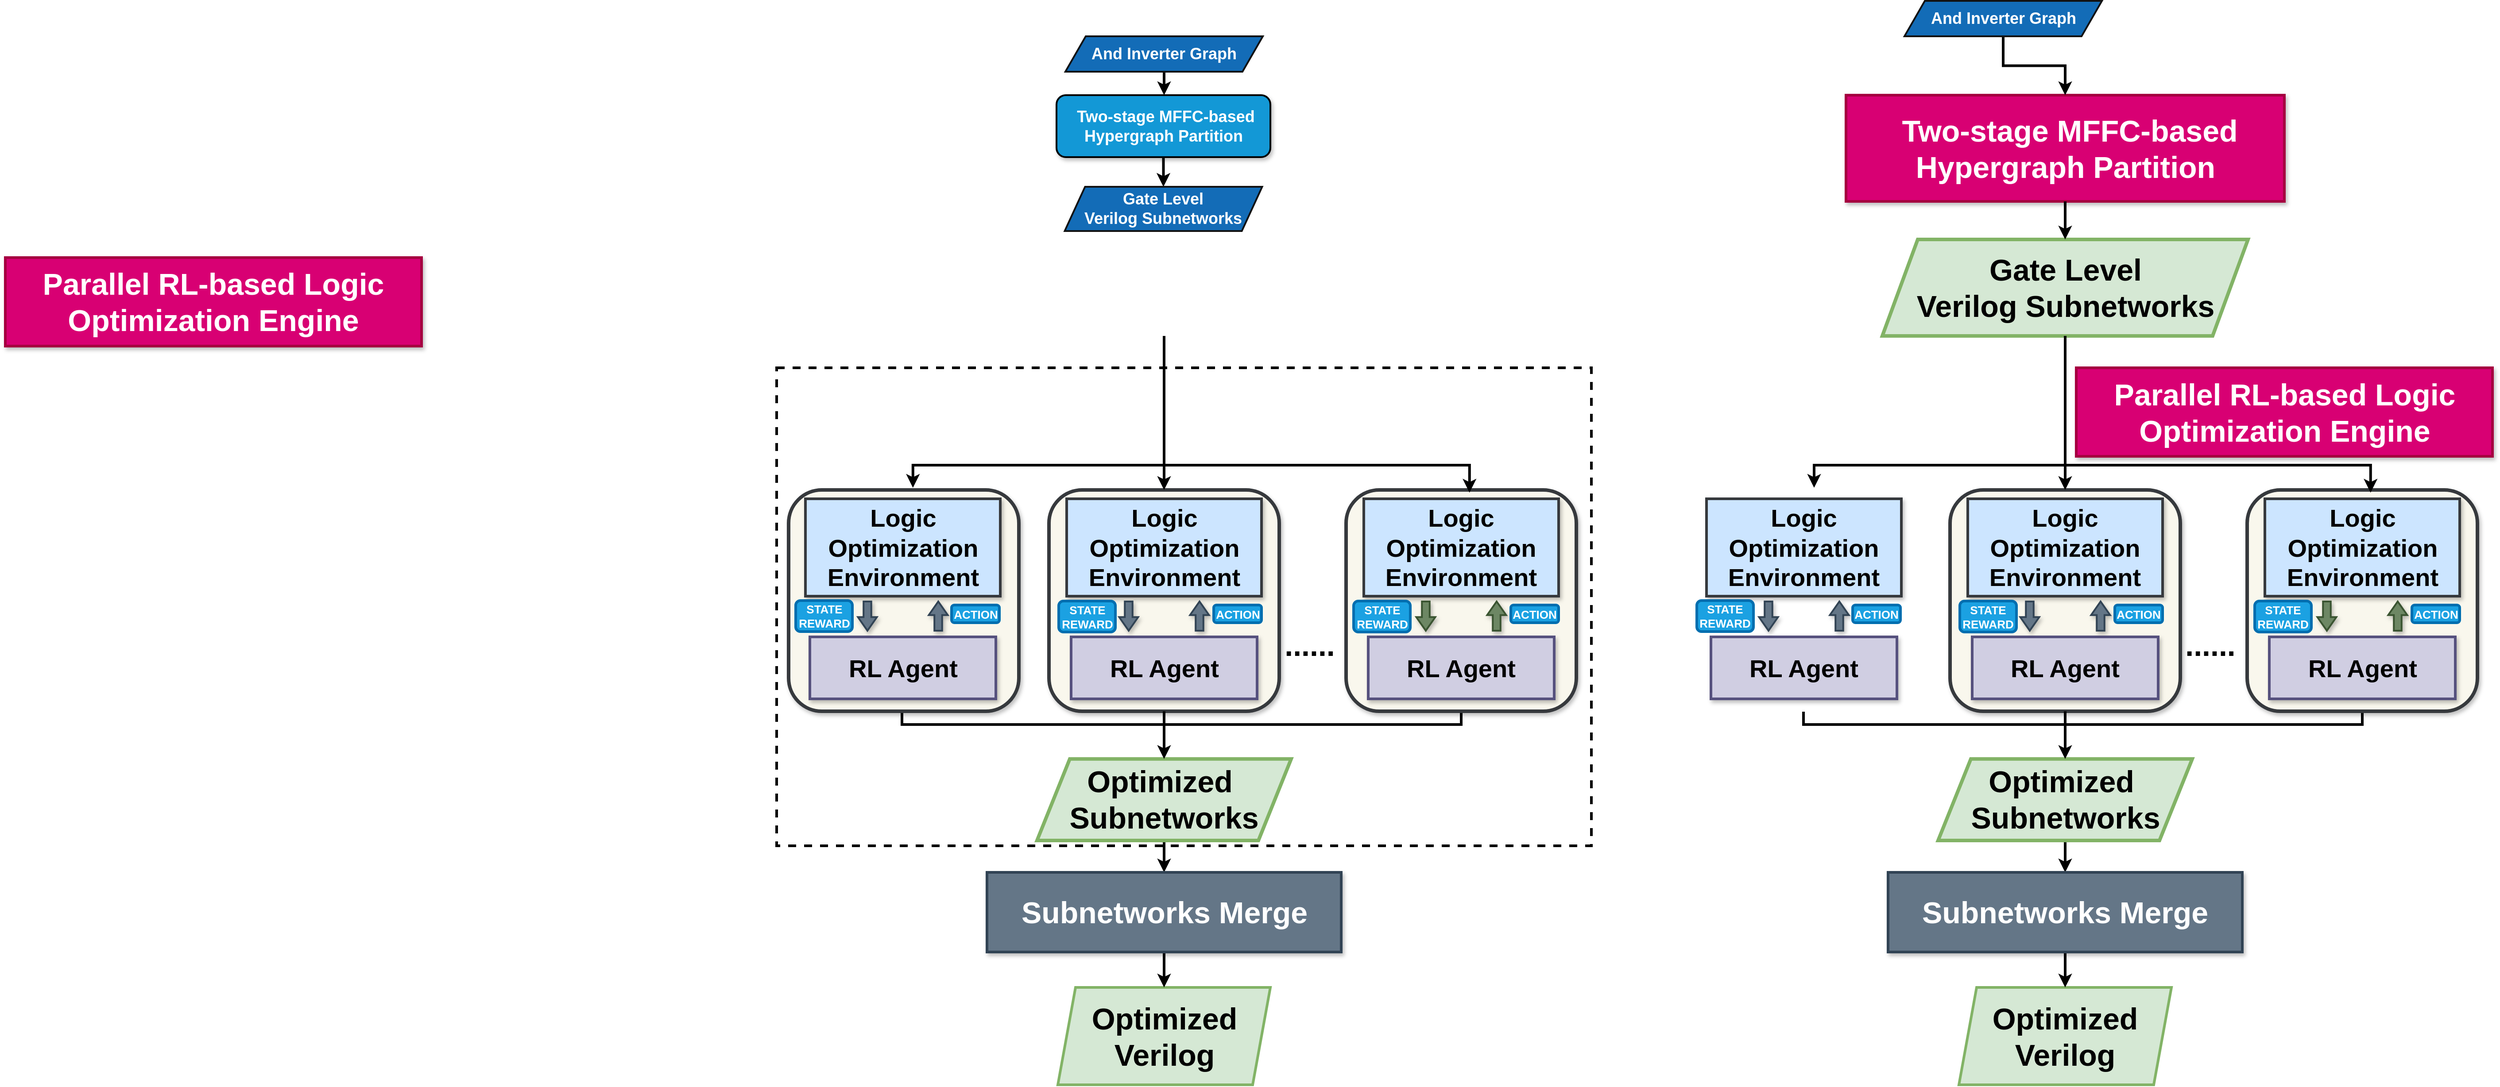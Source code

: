 <mxfile version="25.0.3">
  <diagram name="第 1 页" id="2leY5HMp6Ett028nWdfq">
    <mxGraphModel dx="5358" dy="3161" grid="1" gridSize="10" guides="1" tooltips="1" connect="1" arrows="1" fold="1" page="1" pageScale="1" pageWidth="1000" pageHeight="1300" math="0" shadow="0">
      <root>
        <mxCell id="0" />
        <mxCell id="1" parent="0" />
        <mxCell id="xTtSK3jkWQ4TyL-IIgwB-2" value="" style="rounded=0;whiteSpace=wrap;html=1;fillColor=none;strokeWidth=3;dashed=1;" parent="1" vertex="1">
          <mxGeometry x="-989" y="-815.5" width="920" height="540" as="geometry" />
        </mxCell>
        <mxCell id="dvFnTmYqKqfRrYYfjRXa-3" value="&lt;b style=&quot;font-size: 34px;&quot;&gt;Optimized Verilog&lt;/b&gt;" style="shape=parallelogram;perimeter=parallelogramPerimeter;whiteSpace=wrap;html=1;fixedSize=1;fillColor=#d5e8d4;strokeColor=#82b366;strokeWidth=3;" parent="1" vertex="1">
          <mxGeometry x="-671.5" y="-115.5" width="240" height="110" as="geometry" />
        </mxCell>
        <mxCell id="mWC_7gm0NGvsqLe8Leoa-31" value="" style="group;strokeWidth=4;" parent="1" vertex="1" connectable="0">
          <mxGeometry x="-681.5" y="-697.5" width="260" height="290" as="geometry" />
        </mxCell>
        <mxCell id="mWC_7gm0NGvsqLe8Leoa-32" value="" style="rounded=1;whiteSpace=wrap;html=1;strokeWidth=4;fillColor=#f9f7ed;strokeColor=#36393d;shadow=1;" parent="mWC_7gm0NGvsqLe8Leoa-31" vertex="1">
          <mxGeometry y="20" width="260" height="250" as="geometry" />
        </mxCell>
        <mxCell id="mWC_7gm0NGvsqLe8Leoa-33" value="&lt;font size=&quot;1&quot; style=&quot;&quot;&gt;&lt;b style=&quot;font-size: 28px;&quot;&gt;RL Agent&lt;/b&gt;&lt;/font&gt;" style="rounded=0;whiteSpace=wrap;html=1;fillColor=#d0cee2;strokeColor=#56517e;strokeWidth=3;shadow=1;" parent="mWC_7gm0NGvsqLe8Leoa-31" vertex="1">
          <mxGeometry x="25" y="186" width="210" height="70" as="geometry" />
        </mxCell>
        <mxCell id="mWC_7gm0NGvsqLe8Leoa-34" value="&lt;font size=&quot;1&quot; style=&quot;&quot;&gt;&lt;b style=&quot;font-size: 28px;&quot;&gt;Logic Optimization Environment&lt;/b&gt;&lt;/font&gt;" style="rounded=0;whiteSpace=wrap;html=1;fillColor=#cce5ff;strokeColor=#36393d;strokeWidth=3;shadow=1;" parent="mWC_7gm0NGvsqLe8Leoa-31" vertex="1">
          <mxGeometry x="20" y="30" width="220" height="110" as="geometry" />
        </mxCell>
        <mxCell id="mWC_7gm0NGvsqLe8Leoa-35" value="" style="shape=flexArrow;endArrow=classic;html=1;rounded=0;strokeWidth=2;endWidth=10.728;endSize=4.445;width=7.742;shadow=1;fillColor=#647687;strokeColor=#314354;" parent="mWC_7gm0NGvsqLe8Leoa-31" edge="1">
          <mxGeometry width="50" height="50" relative="1" as="geometry">
            <mxPoint x="90" y="145" as="sourcePoint" />
            <mxPoint x="90" y="180" as="targetPoint" />
          </mxGeometry>
        </mxCell>
        <mxCell id="mWC_7gm0NGvsqLe8Leoa-36" value="" style="shape=flexArrow;endArrow=classic;html=1;rounded=0;strokeWidth=2;endWidth=10.728;endSize=4.445;width=7.742;shadow=1;fillColor=#647687;strokeColor=#314354;" parent="mWC_7gm0NGvsqLe8Leoa-31" edge="1">
          <mxGeometry width="50" height="50" relative="1" as="geometry">
            <mxPoint x="170" y="180" as="sourcePoint" />
            <mxPoint x="170" y="145" as="targetPoint" />
          </mxGeometry>
        </mxCell>
        <mxCell id="xTtSK3jkWQ4TyL-IIgwB-56" value="&lt;b style=&quot;font-size: 13px;&quot;&gt;ACTION&lt;/b&gt;" style="rounded=1;whiteSpace=wrap;html=1;fontSize=13;fillColor=#1ba1e2;fontColor=#ffffff;strokeColor=#006EAF;strokeWidth=3;" parent="mWC_7gm0NGvsqLe8Leoa-31" vertex="1">
          <mxGeometry x="186" y="150" width="54" height="20" as="geometry" />
        </mxCell>
        <mxCell id="xTtSK3jkWQ4TyL-IIgwB-59" value="&lt;b style=&quot;font-size: 13px;&quot;&gt;STATE&lt;/b&gt;&lt;div&gt;&lt;b style=&quot;font-size: 13px;&quot;&gt;REWARD&lt;/b&gt;&lt;/div&gt;" style="rounded=1;whiteSpace=wrap;html=1;fontSize=13;fillColor=#1ba1e2;fontColor=#ffffff;strokeColor=#006EAF;strokeWidth=3;" parent="mWC_7gm0NGvsqLe8Leoa-31" vertex="1">
          <mxGeometry x="11" y="145.5" width="64" height="35" as="geometry" />
        </mxCell>
        <mxCell id="mWC_7gm0NGvsqLe8Leoa-37" value="" style="group;strokeWidth=4;" parent="1" vertex="1" connectable="0">
          <mxGeometry x="-346" y="-697.5" width="260" height="290" as="geometry" />
        </mxCell>
        <mxCell id="xTtSK3jkWQ4TyL-IIgwB-50" style="edgeStyle=orthogonalEdgeStyle;rounded=0;orthogonalLoop=1;jettySize=auto;html=1;endArrow=none;endFill=0;strokeWidth=3;" parent="mWC_7gm0NGvsqLe8Leoa-37" source="mWC_7gm0NGvsqLe8Leoa-38" edge="1">
          <mxGeometry relative="1" as="geometry">
            <mxPoint x="-239.5" y="285" as="targetPoint" />
            <Array as="points">
              <mxPoint x="130" y="285" />
              <mxPoint x="-239" y="285" />
            </Array>
          </mxGeometry>
        </mxCell>
        <mxCell id="mWC_7gm0NGvsqLe8Leoa-38" value="" style="rounded=1;whiteSpace=wrap;html=1;strokeWidth=4;fillColor=#f9f7ed;strokeColor=#36393d;shadow=1;" parent="mWC_7gm0NGvsqLe8Leoa-37" vertex="1">
          <mxGeometry y="20" width="260" height="250" as="geometry" />
        </mxCell>
        <mxCell id="mWC_7gm0NGvsqLe8Leoa-39" value="&lt;font size=&quot;1&quot; style=&quot;&quot;&gt;&lt;b style=&quot;font-size: 28px;&quot;&gt;RL Agent&lt;/b&gt;&lt;/font&gt;" style="rounded=0;whiteSpace=wrap;html=1;fillColor=#d0cee2;strokeColor=#56517e;strokeWidth=3;shadow=1;" parent="mWC_7gm0NGvsqLe8Leoa-37" vertex="1">
          <mxGeometry x="25" y="186" width="210" height="70" as="geometry" />
        </mxCell>
        <mxCell id="mWC_7gm0NGvsqLe8Leoa-40" value="&lt;font size=&quot;1&quot; style=&quot;&quot;&gt;&lt;b style=&quot;font-size: 28px;&quot;&gt;Logic Optimization Environment&lt;/b&gt;&lt;/font&gt;" style="rounded=0;whiteSpace=wrap;html=1;fillColor=#cce5ff;strokeColor=#36393d;strokeWidth=3;shadow=1;" parent="mWC_7gm0NGvsqLe8Leoa-37" vertex="1">
          <mxGeometry x="20" y="30" width="220" height="110" as="geometry" />
        </mxCell>
        <mxCell id="mWC_7gm0NGvsqLe8Leoa-41" value="" style="shape=flexArrow;endArrow=classic;html=1;rounded=0;strokeWidth=2;endWidth=10.728;endSize=4.445;width=7.742;shadow=1;fillColor=#6d8764;strokeColor=#3A5431;" parent="mWC_7gm0NGvsqLe8Leoa-37" edge="1">
          <mxGeometry width="50" height="50" relative="1" as="geometry">
            <mxPoint x="90" y="145" as="sourcePoint" />
            <mxPoint x="90" y="180" as="targetPoint" />
          </mxGeometry>
        </mxCell>
        <mxCell id="mWC_7gm0NGvsqLe8Leoa-42" value="" style="shape=flexArrow;endArrow=classic;html=1;rounded=0;strokeWidth=2;endWidth=10.728;endSize=4.445;width=7.742;shadow=1;fillColor=#6d8764;strokeColor=#3A5431;" parent="mWC_7gm0NGvsqLe8Leoa-37" edge="1">
          <mxGeometry width="50" height="50" relative="1" as="geometry">
            <mxPoint x="170" y="180" as="sourcePoint" />
            <mxPoint x="170" y="145" as="targetPoint" />
          </mxGeometry>
        </mxCell>
        <mxCell id="xTtSK3jkWQ4TyL-IIgwB-57" value="&lt;b style=&quot;font-size: 13px;&quot;&gt;ACTION&lt;/b&gt;" style="rounded=1;whiteSpace=wrap;html=1;fontSize=13;fillColor=#1ba1e2;fontColor=#ffffff;strokeColor=#006EAF;strokeWidth=3;" parent="mWC_7gm0NGvsqLe8Leoa-37" vertex="1">
          <mxGeometry x="186" y="150" width="54" height="20" as="geometry" />
        </mxCell>
        <mxCell id="xTtSK3jkWQ4TyL-IIgwB-60" value="&lt;b style=&quot;font-size: 13px;&quot;&gt;STATE&lt;/b&gt;&lt;div&gt;&lt;b style=&quot;font-size: 13px;&quot;&gt;REWARD&lt;/b&gt;&lt;/div&gt;" style="rounded=1;whiteSpace=wrap;html=1;fontSize=13;fillColor=#1ba1e2;fontColor=#ffffff;strokeColor=#006EAF;strokeWidth=3;" parent="mWC_7gm0NGvsqLe8Leoa-37" vertex="1">
          <mxGeometry x="8.5" y="145.5" width="64" height="35" as="geometry" />
        </mxCell>
        <mxCell id="LbmJ7f7Hz9VkS4XE6J_R-4" value="&lt;b style=&quot;&quot;&gt;&lt;font style=&quot;font-size: 34px;&quot;&gt;Parallel RL-based Logic Optimization Engine&lt;/font&gt;&lt;/b&gt;" style="rounded=0;whiteSpace=wrap;html=1;fillColor=#d80073;fontColor=#ffffff;strokeColor=#A50040;strokeWidth=3;shadow=1;" parent="1" vertex="1">
          <mxGeometry x="-1860" y="-940" width="470" height="100" as="geometry" />
        </mxCell>
        <mxCell id="JNxmvh4w0vHAei_3oK9w-4" style="edgeStyle=orthogonalEdgeStyle;rounded=0;orthogonalLoop=1;jettySize=auto;html=1;strokeWidth=3;" parent="1" source="xTtSK3jkWQ4TyL-IIgwB-12" edge="1">
          <mxGeometry relative="1" as="geometry">
            <mxPoint x="-551.5" y="-1123.5" as="targetPoint" />
          </mxGeometry>
        </mxCell>
        <mxCell id="xTtSK3jkWQ4TyL-IIgwB-12" value="&lt;b style=&quot;&quot;&gt;&lt;font color=&quot;#ffffff&quot; style=&quot;font-size: 18px;&quot;&gt;And Inverter Graph&lt;/font&gt;&lt;/b&gt;" style="shape=parallelogram;perimeter=parallelogramPerimeter;whiteSpace=wrap;html=1;fixedSize=1;size=23;fillColor=#136cb7;strokeColor=#121212;strokeWidth=2;" parent="1" vertex="1">
          <mxGeometry x="-663" y="-1190" width="223" height="40" as="geometry" />
        </mxCell>
        <mxCell id="IY5S4Ec8WqqE0r2Iqz8L-5" style="rounded=0;orthogonalLoop=1;jettySize=auto;html=1;entryX=0.5;entryY=0;entryDx=0;entryDy=0;strokeWidth=3;" parent="1" target="mWC_7gm0NGvsqLe8Leoa-32" edge="1">
          <mxGeometry relative="1" as="geometry">
            <mxPoint x="-551.5" y="-851.5" as="sourcePoint" />
          </mxGeometry>
        </mxCell>
        <mxCell id="xTtSK3jkWQ4TyL-IIgwB-51" style="edgeStyle=orthogonalEdgeStyle;rounded=0;orthogonalLoop=1;jettySize=auto;html=1;endArrow=none;endFill=0;strokeWidth=3;" parent="1" source="mWC_7gm0NGvsqLe8Leoa-26" edge="1">
          <mxGeometry relative="1" as="geometry">
            <mxPoint x="-585.5" y="-412.5" as="targetPoint" />
            <Array as="points">
              <mxPoint x="-847.5" y="-412.5" />
              <mxPoint x="-587.5" y="-412.5" />
            </Array>
          </mxGeometry>
        </mxCell>
        <mxCell id="mWC_7gm0NGvsqLe8Leoa-26" value="" style="rounded=1;whiteSpace=wrap;html=1;strokeWidth=4;fillColor=#f9f7ed;strokeColor=#36393d;shadow=1;" parent="1" vertex="1">
          <mxGeometry x="-975.5" y="-677.5" width="260" height="250" as="geometry" />
        </mxCell>
        <mxCell id="mWC_7gm0NGvsqLe8Leoa-27" value="&lt;font size=&quot;1&quot; style=&quot;&quot;&gt;&lt;b style=&quot;font-size: 28px;&quot;&gt;RL Agent&lt;/b&gt;&lt;/font&gt;" style="rounded=0;whiteSpace=wrap;html=1;fillColor=#d0cee2;strokeColor=#56517e;strokeWidth=3;shadow=1;" parent="1" vertex="1">
          <mxGeometry x="-951.5" y="-511.5" width="210" height="70" as="geometry" />
        </mxCell>
        <mxCell id="mWC_7gm0NGvsqLe8Leoa-28" value="&lt;font size=&quot;1&quot; style=&quot;&quot;&gt;&lt;b style=&quot;font-size: 28px;&quot;&gt;Logic Optimization Environment&lt;/b&gt;&lt;/font&gt;" style="rounded=0;whiteSpace=wrap;html=1;fillColor=#cce5ff;strokeColor=#36393d;strokeWidth=3;shadow=1;" parent="1" vertex="1">
          <mxGeometry x="-956.5" y="-667.5" width="220" height="110" as="geometry" />
        </mxCell>
        <mxCell id="mWC_7gm0NGvsqLe8Leoa-29" value="" style="shape=flexArrow;endArrow=classic;html=1;rounded=0;strokeWidth=2;endWidth=10.728;endSize=4.445;width=7.742;shadow=1;fillColor=#647687;strokeColor=#314354;" parent="1" edge="1">
          <mxGeometry width="50" height="50" relative="1" as="geometry">
            <mxPoint x="-886.5" y="-552.5" as="sourcePoint" />
            <mxPoint x="-886.5" y="-517.5" as="targetPoint" />
          </mxGeometry>
        </mxCell>
        <mxCell id="mWC_7gm0NGvsqLe8Leoa-30" value="" style="shape=flexArrow;endArrow=classic;html=1;rounded=0;strokeWidth=2;endWidth=10.728;endSize=4.445;width=7.742;shadow=1;fillColor=#647687;strokeColor=#314354;" parent="1" edge="1">
          <mxGeometry width="50" height="50" relative="1" as="geometry">
            <mxPoint x="-806.5" y="-517.5" as="sourcePoint" />
            <mxPoint x="-806.5" y="-552.5" as="targetPoint" />
          </mxGeometry>
        </mxCell>
        <mxCell id="oHI2UX2f5M0Zwac9s9rT-2" value="&lt;span style=&quot;font-size: 34px;&quot;&gt;&lt;b&gt;......&lt;/b&gt;&lt;/span&gt;" style="text;html=1;align=center;verticalAlign=middle;whiteSpace=wrap;rounded=0;" parent="1" vertex="1">
          <mxGeometry x="-457.5" y="-517.5" width="140" height="30" as="geometry" />
        </mxCell>
        <mxCell id="xTtSK3jkWQ4TyL-IIgwB-55" value="&lt;b style=&quot;font-size: 13px;&quot;&gt;ACTION&lt;/b&gt;" style="rounded=1;whiteSpace=wrap;html=1;fontSize=13;fillColor=#1ba1e2;fontColor=#ffffff;strokeColor=#006EAF;strokeWidth=3;" parent="1" vertex="1">
          <mxGeometry x="-791.5" y="-547.5" width="54" height="20" as="geometry" />
        </mxCell>
        <mxCell id="xTtSK3jkWQ4TyL-IIgwB-58" value="&lt;b style=&quot;font-size: 13px;&quot;&gt;STATE&lt;/b&gt;&lt;div&gt;&lt;b style=&quot;font-size: 13px;&quot;&gt;REWARD&lt;/b&gt;&lt;/div&gt;" style="rounded=1;whiteSpace=wrap;html=1;fontSize=13;fillColor=#1ba1e2;fontColor=#ffffff;strokeColor=#006EAF;strokeWidth=3;" parent="1" vertex="1">
          <mxGeometry x="-967.5" y="-552.5" width="64" height="35" as="geometry" />
        </mxCell>
        <mxCell id="JNxmvh4w0vHAei_3oK9w-7" style="edgeStyle=orthogonalEdgeStyle;rounded=0;orthogonalLoop=1;jettySize=auto;html=1;entryX=0.5;entryY=0;entryDx=0;entryDy=0;strokeWidth=3;" parent="1" source="xTtSK3jkWQ4TyL-IIgwB-41" target="LbmJ7f7Hz9VkS4XE6J_R-12" edge="1">
          <mxGeometry relative="1" as="geometry" />
        </mxCell>
        <mxCell id="xTtSK3jkWQ4TyL-IIgwB-41" value="&lt;b style=&quot;font-size: 34px;&quot;&gt;Optimized&amp;nbsp;&lt;/b&gt;&lt;div&gt;&lt;b style=&quot;font-size: 34px;&quot;&gt;Subnetworks&lt;/b&gt;&lt;br&gt;&lt;/div&gt;" style="shape=parallelogram;perimeter=parallelogramPerimeter;whiteSpace=wrap;html=1;fixedSize=1;size=37;fillColor=#d5e8d4;strokeColor=#82b366;strokeWidth=4;" parent="1" vertex="1">
          <mxGeometry x="-695" y="-373.62" width="287" height="92.16" as="geometry" />
        </mxCell>
        <mxCell id="IY5S4Ec8WqqE0r2Iqz8L-8" style="edgeStyle=orthogonalEdgeStyle;rounded=0;orthogonalLoop=1;jettySize=auto;html=1;entryX=0.5;entryY=0;entryDx=0;entryDy=0;strokeWidth=3;" parent="1" source="LbmJ7f7Hz9VkS4XE6J_R-12" target="dvFnTmYqKqfRrYYfjRXa-3" edge="1">
          <mxGeometry relative="1" as="geometry" />
        </mxCell>
        <mxCell id="LbmJ7f7Hz9VkS4XE6J_R-12" value="&lt;b style=&quot;&quot;&gt;&lt;font style=&quot;font-size: 34px;&quot;&gt;Subnetworks Merge&lt;/font&gt;&lt;/b&gt;" style="rounded=0;whiteSpace=wrap;html=1;fillColor=#647687;fontColor=#ffffff;strokeColor=#314354;strokeWidth=3;shadow=1;" parent="1" vertex="1">
          <mxGeometry x="-751.5" y="-245.5" width="400" height="90" as="geometry" />
        </mxCell>
        <mxCell id="JNxmvh4w0vHAei_3oK9w-5" style="edgeStyle=orthogonalEdgeStyle;rounded=0;orthogonalLoop=1;jettySize=auto;html=1;entryX=0.5;entryY=0;entryDx=0;entryDy=0;strokeWidth=3;exitX=0.5;exitY=1;exitDx=0;exitDy=0;" parent="1" source="It7i3TktfvbQqpe2QVci-43" target="It7i3TktfvbQqpe2QVci-44" edge="1">
          <mxGeometry relative="1" as="geometry">
            <mxPoint x="-551" y="-1050" as="sourcePoint" />
            <mxPoint x="-551.5" y="-1012.5" as="targetPoint" />
          </mxGeometry>
        </mxCell>
        <mxCell id="JNxmvh4w0vHAei_3oK9w-10" style="edgeStyle=orthogonalEdgeStyle;rounded=0;orthogonalLoop=1;jettySize=auto;html=1;entryX=0.5;entryY=0;entryDx=0;entryDy=0;strokeWidth=3;" parent="1" source="mWC_7gm0NGvsqLe8Leoa-32" target="xTtSK3jkWQ4TyL-IIgwB-41" edge="1">
          <mxGeometry relative="1" as="geometry" />
        </mxCell>
        <mxCell id="IY5S4Ec8WqqE0r2Iqz8L-6" style="edgeStyle=orthogonalEdgeStyle;rounded=0;orthogonalLoop=1;jettySize=auto;html=1;entryX=0.536;entryY=0.012;entryDx=0;entryDy=0;entryPerimeter=0;strokeWidth=3;" parent="1" target="mWC_7gm0NGvsqLe8Leoa-38" edge="1">
          <mxGeometry relative="1" as="geometry">
            <Array as="points">
              <mxPoint x="-551" y="-705.5" />
              <mxPoint x="-207" y="-705.5" />
            </Array>
            <mxPoint x="-551.5" y="-851.5" as="sourcePoint" />
          </mxGeometry>
        </mxCell>
        <mxCell id="IY5S4Ec8WqqE0r2Iqz8L-7" style="edgeStyle=orthogonalEdgeStyle;rounded=0;orthogonalLoop=1;jettySize=auto;html=1;entryX=0.54;entryY=-0.01;entryDx=0;entryDy=0;entryPerimeter=0;strokeWidth=3;" parent="1" target="mWC_7gm0NGvsqLe8Leoa-26" edge="1">
          <mxGeometry relative="1" as="geometry">
            <Array as="points">
              <mxPoint x="-551" y="-705.5" />
              <mxPoint x="-835" y="-705.5" />
            </Array>
            <mxPoint x="-551.5" y="-851.5" as="sourcePoint" />
          </mxGeometry>
        </mxCell>
        <mxCell id="It7i3TktfvbQqpe2QVci-1" value="&lt;b style=&quot;font-size: 34px;&quot;&gt;Optimized Verilog&lt;/b&gt;" style="shape=parallelogram;perimeter=parallelogramPerimeter;whiteSpace=wrap;html=1;fixedSize=1;fillColor=#d5e8d4;strokeColor=#82b366;strokeWidth=3;" vertex="1" parent="1">
          <mxGeometry x="346" y="-115.5" width="240" height="110" as="geometry" />
        </mxCell>
        <mxCell id="It7i3TktfvbQqpe2QVci-2" value="" style="group" vertex="1" connectable="0" parent="1">
          <mxGeometry x="158.5" y="-1123.5" width="615" height="120" as="geometry" />
        </mxCell>
        <mxCell id="It7i3TktfvbQqpe2QVci-3" value="&lt;b style=&quot;color: rgb(0, 0, 0);&quot;&gt;&lt;font style=&quot;font-size: 34px;&quot; color=&quot;#ffffff&quot;&gt;&amp;nbsp;Two-stage MFFC-based Hypergraph Partition&lt;/font&gt;&lt;/b&gt;" style="rounded=0;whiteSpace=wrap;html=1;fillColor=#d80073;fontColor=#ffffff;strokeColor=#A50040;strokeWidth=3;shadow=1;" vertex="1" parent="It7i3TktfvbQqpe2QVci-2">
          <mxGeometry x="60" width="495" height="120" as="geometry" />
        </mxCell>
        <mxCell id="It7i3TktfvbQqpe2QVci-4" value="" style="group;strokeWidth=4;" vertex="1" connectable="0" parent="1">
          <mxGeometry x="336" y="-697.5" width="260" height="290" as="geometry" />
        </mxCell>
        <mxCell id="It7i3TktfvbQqpe2QVci-5" value="" style="rounded=1;whiteSpace=wrap;html=1;strokeWidth=4;fillColor=#f9f7ed;strokeColor=#36393d;shadow=1;" vertex="1" parent="It7i3TktfvbQqpe2QVci-4">
          <mxGeometry y="20" width="260" height="250" as="geometry" />
        </mxCell>
        <mxCell id="It7i3TktfvbQqpe2QVci-6" value="&lt;font size=&quot;1&quot; style=&quot;&quot;&gt;&lt;b style=&quot;font-size: 28px;&quot;&gt;RL Agent&lt;/b&gt;&lt;/font&gt;" style="rounded=0;whiteSpace=wrap;html=1;fillColor=#d0cee2;strokeColor=#56517e;strokeWidth=3;shadow=1;" vertex="1" parent="It7i3TktfvbQqpe2QVci-4">
          <mxGeometry x="25" y="186" width="210" height="70" as="geometry" />
        </mxCell>
        <mxCell id="It7i3TktfvbQqpe2QVci-7" value="&lt;font size=&quot;1&quot; style=&quot;&quot;&gt;&lt;b style=&quot;font-size: 28px;&quot;&gt;Logic Optimization Environment&lt;/b&gt;&lt;/font&gt;" style="rounded=0;whiteSpace=wrap;html=1;fillColor=#cce5ff;strokeColor=#36393d;strokeWidth=3;shadow=1;" vertex="1" parent="It7i3TktfvbQqpe2QVci-4">
          <mxGeometry x="20" y="30" width="220" height="110" as="geometry" />
        </mxCell>
        <mxCell id="It7i3TktfvbQqpe2QVci-8" value="" style="shape=flexArrow;endArrow=classic;html=1;rounded=0;strokeWidth=2;endWidth=10.728;endSize=4.445;width=7.742;shadow=1;fillColor=#647687;strokeColor=#314354;" edge="1" parent="It7i3TktfvbQqpe2QVci-4">
          <mxGeometry width="50" height="50" relative="1" as="geometry">
            <mxPoint x="90" y="145" as="sourcePoint" />
            <mxPoint x="90" y="180" as="targetPoint" />
          </mxGeometry>
        </mxCell>
        <mxCell id="It7i3TktfvbQqpe2QVci-9" value="" style="shape=flexArrow;endArrow=classic;html=1;rounded=0;strokeWidth=2;endWidth=10.728;endSize=4.445;width=7.742;shadow=1;fillColor=#647687;strokeColor=#314354;" edge="1" parent="It7i3TktfvbQqpe2QVci-4">
          <mxGeometry width="50" height="50" relative="1" as="geometry">
            <mxPoint x="170" y="180" as="sourcePoint" />
            <mxPoint x="170" y="145" as="targetPoint" />
          </mxGeometry>
        </mxCell>
        <mxCell id="It7i3TktfvbQqpe2QVci-10" value="&lt;b style=&quot;font-size: 13px;&quot;&gt;ACTION&lt;/b&gt;" style="rounded=1;whiteSpace=wrap;html=1;fontSize=13;fillColor=#1ba1e2;fontColor=#ffffff;strokeColor=#006EAF;strokeWidth=3;" vertex="1" parent="It7i3TktfvbQqpe2QVci-4">
          <mxGeometry x="186" y="150" width="54" height="20" as="geometry" />
        </mxCell>
        <mxCell id="It7i3TktfvbQqpe2QVci-11" value="&lt;b style=&quot;font-size: 13px;&quot;&gt;STATE&lt;/b&gt;&lt;div&gt;&lt;b style=&quot;font-size: 13px;&quot;&gt;REWARD&lt;/b&gt;&lt;/div&gt;" style="rounded=1;whiteSpace=wrap;html=1;fontSize=13;fillColor=#1ba1e2;fontColor=#ffffff;strokeColor=#006EAF;strokeWidth=3;" vertex="1" parent="It7i3TktfvbQqpe2QVci-4">
          <mxGeometry x="11" y="145.5" width="64" height="35" as="geometry" />
        </mxCell>
        <mxCell id="It7i3TktfvbQqpe2QVci-12" value="" style="group;strokeWidth=4;" vertex="1" connectable="0" parent="1">
          <mxGeometry x="671.5" y="-697.5" width="260" height="290" as="geometry" />
        </mxCell>
        <mxCell id="It7i3TktfvbQqpe2QVci-13" style="edgeStyle=orthogonalEdgeStyle;rounded=0;orthogonalLoop=1;jettySize=auto;html=1;endArrow=none;endFill=0;strokeWidth=3;" edge="1" parent="It7i3TktfvbQqpe2QVci-12" source="It7i3TktfvbQqpe2QVci-14">
          <mxGeometry relative="1" as="geometry">
            <mxPoint x="-239.5" y="285" as="targetPoint" />
            <Array as="points">
              <mxPoint x="130" y="285" />
              <mxPoint x="-239" y="285" />
            </Array>
          </mxGeometry>
        </mxCell>
        <mxCell id="It7i3TktfvbQqpe2QVci-14" value="" style="rounded=1;whiteSpace=wrap;html=1;strokeWidth=4;fillColor=#f9f7ed;strokeColor=#36393d;shadow=1;" vertex="1" parent="It7i3TktfvbQqpe2QVci-12">
          <mxGeometry y="20" width="260" height="250" as="geometry" />
        </mxCell>
        <mxCell id="It7i3TktfvbQqpe2QVci-15" value="&lt;font size=&quot;1&quot; style=&quot;&quot;&gt;&lt;b style=&quot;font-size: 28px;&quot;&gt;RL Agent&lt;/b&gt;&lt;/font&gt;" style="rounded=0;whiteSpace=wrap;html=1;fillColor=#d0cee2;strokeColor=#56517e;strokeWidth=3;shadow=1;" vertex="1" parent="It7i3TktfvbQqpe2QVci-12">
          <mxGeometry x="25" y="186" width="210" height="70" as="geometry" />
        </mxCell>
        <mxCell id="It7i3TktfvbQqpe2QVci-16" value="&lt;font size=&quot;1&quot; style=&quot;&quot;&gt;&lt;b style=&quot;font-size: 28px;&quot;&gt;Logic Optimization Environment&lt;/b&gt;&lt;/font&gt;" style="rounded=0;whiteSpace=wrap;html=1;fillColor=#cce5ff;strokeColor=#36393d;strokeWidth=3;shadow=1;" vertex="1" parent="It7i3TktfvbQqpe2QVci-12">
          <mxGeometry x="20" y="30" width="220" height="110" as="geometry" />
        </mxCell>
        <mxCell id="It7i3TktfvbQqpe2QVci-17" value="" style="shape=flexArrow;endArrow=classic;html=1;rounded=0;strokeWidth=2;endWidth=10.728;endSize=4.445;width=7.742;shadow=1;fillColor=#6d8764;strokeColor=#3A5431;" edge="1" parent="It7i3TktfvbQqpe2QVci-12">
          <mxGeometry width="50" height="50" relative="1" as="geometry">
            <mxPoint x="90" y="145" as="sourcePoint" />
            <mxPoint x="90" y="180" as="targetPoint" />
          </mxGeometry>
        </mxCell>
        <mxCell id="It7i3TktfvbQqpe2QVci-18" value="" style="shape=flexArrow;endArrow=classic;html=1;rounded=0;strokeWidth=2;endWidth=10.728;endSize=4.445;width=7.742;shadow=1;fillColor=#6d8764;strokeColor=#3A5431;" edge="1" parent="It7i3TktfvbQqpe2QVci-12">
          <mxGeometry width="50" height="50" relative="1" as="geometry">
            <mxPoint x="170" y="180" as="sourcePoint" />
            <mxPoint x="170" y="145" as="targetPoint" />
          </mxGeometry>
        </mxCell>
        <mxCell id="It7i3TktfvbQqpe2QVci-19" value="&lt;b style=&quot;font-size: 13px;&quot;&gt;ACTION&lt;/b&gt;" style="rounded=1;whiteSpace=wrap;html=1;fontSize=13;fillColor=#1ba1e2;fontColor=#ffffff;strokeColor=#006EAF;strokeWidth=3;" vertex="1" parent="It7i3TktfvbQqpe2QVci-12">
          <mxGeometry x="186" y="150" width="54" height="20" as="geometry" />
        </mxCell>
        <mxCell id="It7i3TktfvbQqpe2QVci-20" value="&lt;b style=&quot;font-size: 13px;&quot;&gt;STATE&lt;/b&gt;&lt;div&gt;&lt;b style=&quot;font-size: 13px;&quot;&gt;REWARD&lt;/b&gt;&lt;/div&gt;" style="rounded=1;whiteSpace=wrap;html=1;fontSize=13;fillColor=#1ba1e2;fontColor=#ffffff;strokeColor=#006EAF;strokeWidth=3;" vertex="1" parent="It7i3TktfvbQqpe2QVci-12">
          <mxGeometry x="8.5" y="145.5" width="64" height="35" as="geometry" />
        </mxCell>
        <mxCell id="It7i3TktfvbQqpe2QVci-21" value="&lt;b style=&quot;&quot;&gt;&lt;font style=&quot;font-size: 34px;&quot;&gt;Parallel RL-based Logic Optimization Engine&lt;/font&gt;&lt;/b&gt;" style="rounded=0;whiteSpace=wrap;html=1;fillColor=#d80073;fontColor=#ffffff;strokeColor=#A50040;strokeWidth=3;shadow=1;" vertex="1" parent="1">
          <mxGeometry x="478.5" y="-815.5" width="470" height="100" as="geometry" />
        </mxCell>
        <mxCell id="It7i3TktfvbQqpe2QVci-22" style="edgeStyle=orthogonalEdgeStyle;rounded=0;orthogonalLoop=1;jettySize=auto;html=1;strokeWidth=3;" edge="1" parent="1" source="It7i3TktfvbQqpe2QVci-23" target="It7i3TktfvbQqpe2QVci-3">
          <mxGeometry relative="1" as="geometry" />
        </mxCell>
        <mxCell id="It7i3TktfvbQqpe2QVci-23" value="&lt;b style=&quot;&quot;&gt;&lt;font color=&quot;#ffffff&quot; style=&quot;font-size: 18px;&quot;&gt;And Inverter Graph&lt;/font&gt;&lt;/b&gt;" style="shape=parallelogram;perimeter=parallelogramPerimeter;whiteSpace=wrap;html=1;fixedSize=1;size=23;fillColor=#136cb7;strokeColor=#121212;strokeWidth=2;" vertex="1" parent="1">
          <mxGeometry x="284.5" y="-1230" width="223" height="40" as="geometry" />
        </mxCell>
        <mxCell id="It7i3TktfvbQqpe2QVci-24" style="rounded=0;orthogonalLoop=1;jettySize=auto;html=1;entryX=0.5;entryY=0;entryDx=0;entryDy=0;strokeWidth=3;" edge="1" parent="1" source="It7i3TktfvbQqpe2QVci-25" target="It7i3TktfvbQqpe2QVci-5">
          <mxGeometry relative="1" as="geometry" />
        </mxCell>
        <mxCell id="It7i3TktfvbQqpe2QVci-25" value="&lt;font style=&quot;font-size: 34px;&quot;&gt;&lt;b&gt;&lt;font style=&quot;font-size: 34px;&quot;&gt;Gate Level Verilog&lt;/font&gt;&lt;/b&gt;&lt;b style=&quot;background-color: initial;&quot;&gt;&lt;font style=&quot;font-size: 34px;&quot;&gt;&amp;nbsp;Subnetworks&lt;/font&gt;&lt;/b&gt;&lt;/font&gt;" style="shape=parallelogram;perimeter=parallelogramPerimeter;whiteSpace=wrap;html=1;fixedSize=1;size=40;fillColor=#d5e8d4;strokeColor=#82b366;strokeWidth=4;" vertex="1" parent="1">
          <mxGeometry x="259.5" y="-960.5" width="413" height="109" as="geometry" />
        </mxCell>
        <mxCell id="It7i3TktfvbQqpe2QVci-26" style="edgeStyle=orthogonalEdgeStyle;rounded=0;orthogonalLoop=1;jettySize=auto;html=1;endArrow=none;endFill=0;strokeWidth=3;" edge="1" parent="1">
          <mxGeometry relative="1" as="geometry">
            <mxPoint x="432" y="-412.5" as="targetPoint" />
            <Array as="points">
              <mxPoint x="170" y="-412.5" />
              <mxPoint x="430" y="-412.5" />
            </Array>
            <mxPoint x="170.5" y="-427" as="sourcePoint" />
          </mxGeometry>
        </mxCell>
        <mxCell id="It7i3TktfvbQqpe2QVci-27" value="&lt;font size=&quot;1&quot; style=&quot;&quot;&gt;&lt;b style=&quot;font-size: 28px;&quot;&gt;RL Agent&lt;/b&gt;&lt;/font&gt;" style="rounded=0;whiteSpace=wrap;html=1;fillColor=#d0cee2;strokeColor=#56517e;strokeWidth=3;shadow=1;" vertex="1" parent="1">
          <mxGeometry x="66" y="-511.5" width="210" height="70" as="geometry" />
        </mxCell>
        <mxCell id="It7i3TktfvbQqpe2QVci-28" value="&lt;font size=&quot;1&quot; style=&quot;&quot;&gt;&lt;b style=&quot;font-size: 28px;&quot;&gt;Logic Optimization Environment&lt;/b&gt;&lt;/font&gt;" style="rounded=0;whiteSpace=wrap;html=1;fillColor=#cce5ff;strokeColor=#36393d;strokeWidth=3;shadow=1;" vertex="1" parent="1">
          <mxGeometry x="61" y="-667.5" width="220" height="110" as="geometry" />
        </mxCell>
        <mxCell id="It7i3TktfvbQqpe2QVci-29" value="" style="shape=flexArrow;endArrow=classic;html=1;rounded=0;strokeWidth=2;endWidth=10.728;endSize=4.445;width=7.742;shadow=1;fillColor=#647687;strokeColor=#314354;" edge="1" parent="1">
          <mxGeometry width="50" height="50" relative="1" as="geometry">
            <mxPoint x="131" y="-552.5" as="sourcePoint" />
            <mxPoint x="131" y="-517.5" as="targetPoint" />
          </mxGeometry>
        </mxCell>
        <mxCell id="It7i3TktfvbQqpe2QVci-30" value="" style="shape=flexArrow;endArrow=classic;html=1;rounded=0;strokeWidth=2;endWidth=10.728;endSize=4.445;width=7.742;shadow=1;fillColor=#647687;strokeColor=#314354;" edge="1" parent="1">
          <mxGeometry width="50" height="50" relative="1" as="geometry">
            <mxPoint x="211" y="-517.5" as="sourcePoint" />
            <mxPoint x="211" y="-552.5" as="targetPoint" />
          </mxGeometry>
        </mxCell>
        <mxCell id="It7i3TktfvbQqpe2QVci-31" value="&lt;span style=&quot;font-size: 34px;&quot;&gt;&lt;b&gt;......&lt;/b&gt;&lt;/span&gt;" style="text;html=1;align=center;verticalAlign=middle;whiteSpace=wrap;rounded=0;" vertex="1" parent="1">
          <mxGeometry x="560" y="-517.5" width="140" height="30" as="geometry" />
        </mxCell>
        <mxCell id="It7i3TktfvbQqpe2QVci-32" value="&lt;b style=&quot;font-size: 13px;&quot;&gt;ACTION&lt;/b&gt;" style="rounded=1;whiteSpace=wrap;html=1;fontSize=13;fillColor=#1ba1e2;fontColor=#ffffff;strokeColor=#006EAF;strokeWidth=3;" vertex="1" parent="1">
          <mxGeometry x="226" y="-547.5" width="54" height="20" as="geometry" />
        </mxCell>
        <mxCell id="It7i3TktfvbQqpe2QVci-33" value="&lt;b style=&quot;font-size: 13px;&quot;&gt;STATE&lt;/b&gt;&lt;div&gt;&lt;b style=&quot;font-size: 13px;&quot;&gt;REWARD&lt;/b&gt;&lt;/div&gt;" style="rounded=1;whiteSpace=wrap;html=1;fontSize=13;fillColor=#1ba1e2;fontColor=#ffffff;strokeColor=#006EAF;strokeWidth=3;" vertex="1" parent="1">
          <mxGeometry x="50" y="-552.5" width="64" height="35" as="geometry" />
        </mxCell>
        <mxCell id="It7i3TktfvbQqpe2QVci-34" style="edgeStyle=orthogonalEdgeStyle;rounded=0;orthogonalLoop=1;jettySize=auto;html=1;entryX=0.5;entryY=0;entryDx=0;entryDy=0;strokeWidth=3;" edge="1" parent="1" source="It7i3TktfvbQqpe2QVci-35" target="It7i3TktfvbQqpe2QVci-37">
          <mxGeometry relative="1" as="geometry" />
        </mxCell>
        <mxCell id="It7i3TktfvbQqpe2QVci-35" value="&lt;b style=&quot;font-size: 34px;&quot;&gt;Optimized&amp;nbsp;&lt;/b&gt;&lt;div&gt;&lt;b style=&quot;font-size: 34px;&quot;&gt;Subnetworks&lt;/b&gt;&lt;br&gt;&lt;/div&gt;" style="shape=parallelogram;perimeter=parallelogramPerimeter;whiteSpace=wrap;html=1;fixedSize=1;size=37;fillColor=#d5e8d4;strokeColor=#82b366;strokeWidth=4;" vertex="1" parent="1">
          <mxGeometry x="322.5" y="-373.62" width="287" height="92.16" as="geometry" />
        </mxCell>
        <mxCell id="It7i3TktfvbQqpe2QVci-36" style="edgeStyle=orthogonalEdgeStyle;rounded=0;orthogonalLoop=1;jettySize=auto;html=1;entryX=0.5;entryY=0;entryDx=0;entryDy=0;strokeWidth=3;" edge="1" parent="1" source="It7i3TktfvbQqpe2QVci-37" target="It7i3TktfvbQqpe2QVci-1">
          <mxGeometry relative="1" as="geometry" />
        </mxCell>
        <mxCell id="It7i3TktfvbQqpe2QVci-37" value="&lt;b style=&quot;&quot;&gt;&lt;font style=&quot;font-size: 34px;&quot;&gt;Subnetworks Merge&lt;/font&gt;&lt;/b&gt;" style="rounded=0;whiteSpace=wrap;html=1;fillColor=#647687;fontColor=#ffffff;strokeColor=#314354;strokeWidth=3;shadow=1;" vertex="1" parent="1">
          <mxGeometry x="266" y="-245.5" width="400" height="90" as="geometry" />
        </mxCell>
        <mxCell id="It7i3TktfvbQqpe2QVci-38" style="edgeStyle=orthogonalEdgeStyle;rounded=0;orthogonalLoop=1;jettySize=auto;html=1;entryX=0.5;entryY=0;entryDx=0;entryDy=0;strokeWidth=3;" edge="1" parent="1" source="It7i3TktfvbQqpe2QVci-3" target="It7i3TktfvbQqpe2QVci-25">
          <mxGeometry relative="1" as="geometry" />
        </mxCell>
        <mxCell id="It7i3TktfvbQqpe2QVci-39" style="edgeStyle=orthogonalEdgeStyle;rounded=0;orthogonalLoop=1;jettySize=auto;html=1;entryX=0.5;entryY=0;entryDx=0;entryDy=0;strokeWidth=3;" edge="1" parent="1" source="It7i3TktfvbQqpe2QVci-5" target="It7i3TktfvbQqpe2QVci-35">
          <mxGeometry relative="1" as="geometry" />
        </mxCell>
        <mxCell id="It7i3TktfvbQqpe2QVci-40" style="edgeStyle=orthogonalEdgeStyle;rounded=0;orthogonalLoop=1;jettySize=auto;html=1;entryX=0.536;entryY=0.012;entryDx=0;entryDy=0;entryPerimeter=0;strokeWidth=3;" edge="1" parent="1" source="It7i3TktfvbQqpe2QVci-25" target="It7i3TktfvbQqpe2QVci-14">
          <mxGeometry relative="1" as="geometry">
            <Array as="points">
              <mxPoint x="466.5" y="-705.5" />
              <mxPoint x="810.5" y="-705.5" />
            </Array>
          </mxGeometry>
        </mxCell>
        <mxCell id="It7i3TktfvbQqpe2QVci-41" style="edgeStyle=orthogonalEdgeStyle;rounded=0;orthogonalLoop=1;jettySize=auto;html=1;entryX=0.54;entryY=-0.01;entryDx=0;entryDy=0;entryPerimeter=0;strokeWidth=3;" edge="1" parent="1" source="It7i3TktfvbQqpe2QVci-25">
          <mxGeometry relative="1" as="geometry">
            <Array as="points">
              <mxPoint x="466.5" y="-705.5" />
              <mxPoint x="182.5" y="-705.5" />
            </Array>
            <mxPoint x="182.5" y="-680" as="targetPoint" />
          </mxGeometry>
        </mxCell>
        <mxCell id="It7i3TktfvbQqpe2QVci-43" value="&lt;b&gt;&lt;font style=&quot;font-size: 18px;&quot; color=&quot;#ffffff&quot;&gt;&amp;nbsp;Two-stage MFFC-based Hypergraph Partition&lt;/font&gt;&lt;/b&gt;" style="rounded=1;whiteSpace=wrap;html=1;fillColor=#1398D6;strokeColor=#000000;strokeWidth=2;shadow=1;" vertex="1" parent="1">
          <mxGeometry x="-673" y="-1123.5" width="241.5" height="70" as="geometry" />
        </mxCell>
        <mxCell id="It7i3TktfvbQqpe2QVci-44" value="&lt;font style=&quot;font-size: 18px;&quot; color=&quot;#ffffff&quot;&gt;&lt;b style=&quot;&quot;&gt;Gate Level Verilog&lt;/b&gt;&lt;b style=&quot;background-color: initial;&quot;&gt;&amp;nbsp;Subnetworks&lt;/b&gt;&lt;/font&gt;" style="shape=parallelogram;perimeter=parallelogramPerimeter;whiteSpace=wrap;html=1;fixedSize=1;size=23;fillColor=#136cb7;strokeColor=#121212;strokeWidth=2;" vertex="1" parent="1">
          <mxGeometry x="-663.75" y="-1020" width="223" height="50" as="geometry" />
        </mxCell>
      </root>
    </mxGraphModel>
  </diagram>
</mxfile>
